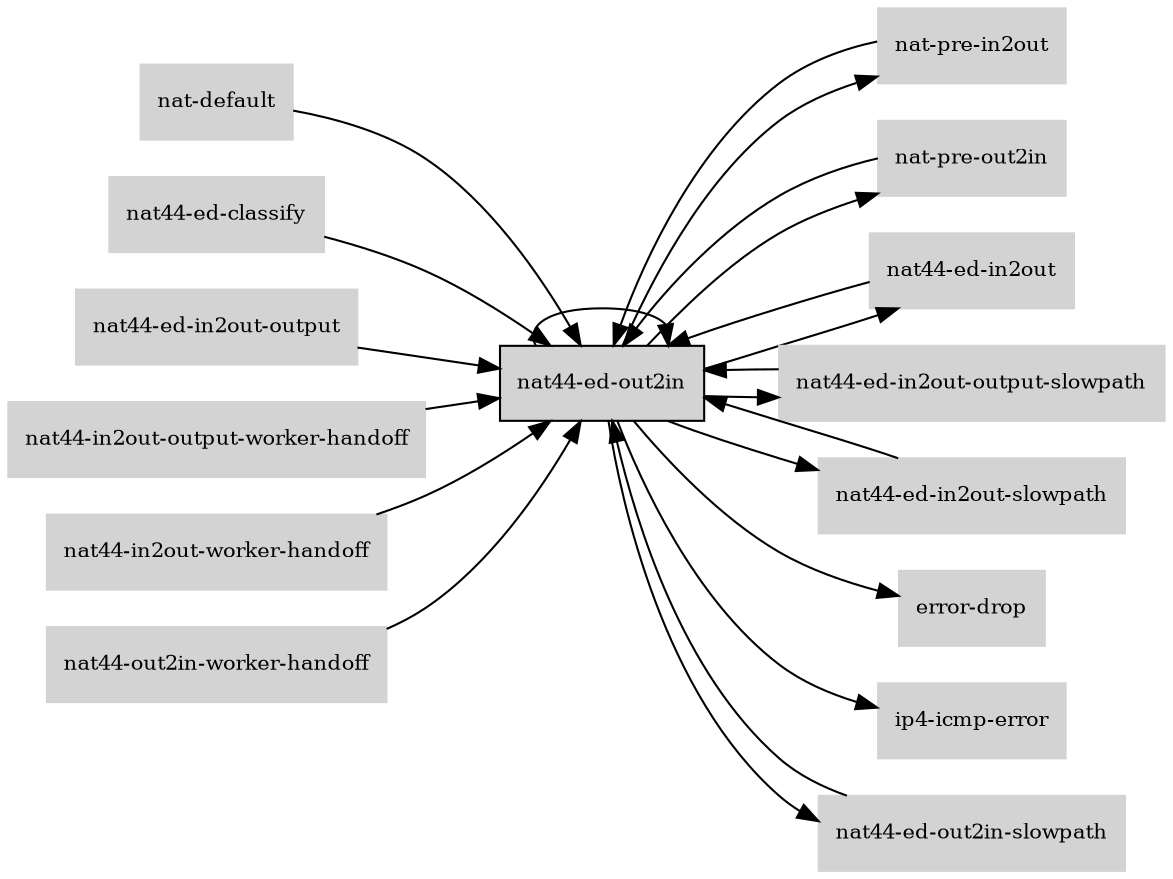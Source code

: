 digraph "nat44_ed_out2in_subgraph" {
  rankdir=LR;
  node [shape=box, style=filled, fontsize=10, color=lightgray, fontcolor=black, fillcolor=lightgray];
  "nat44-ed-out2in" [color=black, fontcolor=black, fillcolor=lightgray];
  edge [fontsize=8];
  "nat-default" -> "nat44-ed-out2in";
  "nat-pre-in2out" -> "nat44-ed-out2in";
  "nat-pre-out2in" -> "nat44-ed-out2in";
  "nat44-ed-classify" -> "nat44-ed-out2in";
  "nat44-ed-in2out" -> "nat44-ed-out2in";
  "nat44-ed-in2out-output" -> "nat44-ed-out2in";
  "nat44-ed-in2out-output-slowpath" -> "nat44-ed-out2in";
  "nat44-ed-in2out-slowpath" -> "nat44-ed-out2in";
  "nat44-ed-out2in" -> "error-drop";
  "nat44-ed-out2in" -> "ip4-icmp-error";
  "nat44-ed-out2in" -> "nat-pre-in2out";
  "nat44-ed-out2in" -> "nat-pre-out2in";
  "nat44-ed-out2in" -> "nat44-ed-in2out";
  "nat44-ed-out2in" -> "nat44-ed-in2out-slowpath";
  "nat44-ed-out2in" -> "nat44-ed-in2out-output-slowpath";
  "nat44-ed-out2in" -> "nat44-ed-out2in";
  "nat44-ed-out2in" -> "nat44-ed-out2in-slowpath";
  "nat44-ed-out2in-slowpath" -> "nat44-ed-out2in";
  "nat44-in2out-output-worker-handoff" -> "nat44-ed-out2in";
  "nat44-in2out-worker-handoff" -> "nat44-ed-out2in";
  "nat44-out2in-worker-handoff" -> "nat44-ed-out2in";
}
